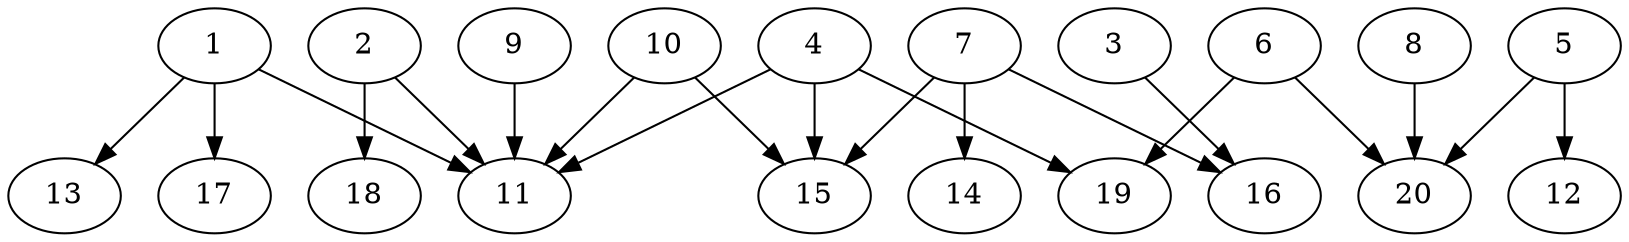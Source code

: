 digraph "Layered_N20_Layers10-10_ForkJoin_P1.dot" {
	1	[Weight=35];
	2	[Weight=30];
	3	[Weight=30];
	4	[Weight=31];
	5	[Weight=21];
	6	[Weight=38];
	7	[Weight=19];
	8	[Weight=17];
	9	[Weight=19];
	10	[Weight=28];
	11	[Weight=34];
	12	[Weight=16];
	13	[Weight=31];
	14	[Weight=35];
	15	[Weight=21];
	16	[Weight=35];
	17	[Weight=40];
	18	[Weight=26];
	19	[Weight=29];
	20	[Weight=37];
	1 -> 11 [Weight=3];
	1 -> 13 [Weight=3];
	1 -> 17 [Weight=16];
	2 -> 11 [Weight=15];
	2 -> 18 [Weight=5];
	3 -> 16 [Weight=0];
	4 -> 11 [Weight=10];
	4 -> 15 [Weight=0];
	4 -> 19 [Weight=20];
	5 -> 12 [Weight=12];
	5 -> 20 [Weight=14];
	6 -> 19 [Weight=15];
	6 -> 20 [Weight=2];
	7 -> 14 [Weight=5];
	7 -> 15 [Weight=6];
	7 -> 16 [Weight=19];
	8 -> 20 [Weight=4];
	9 -> 11 [Weight=15];
	10 -> 11 [Weight=1];
	10 -> 15 [Weight=11];
}
